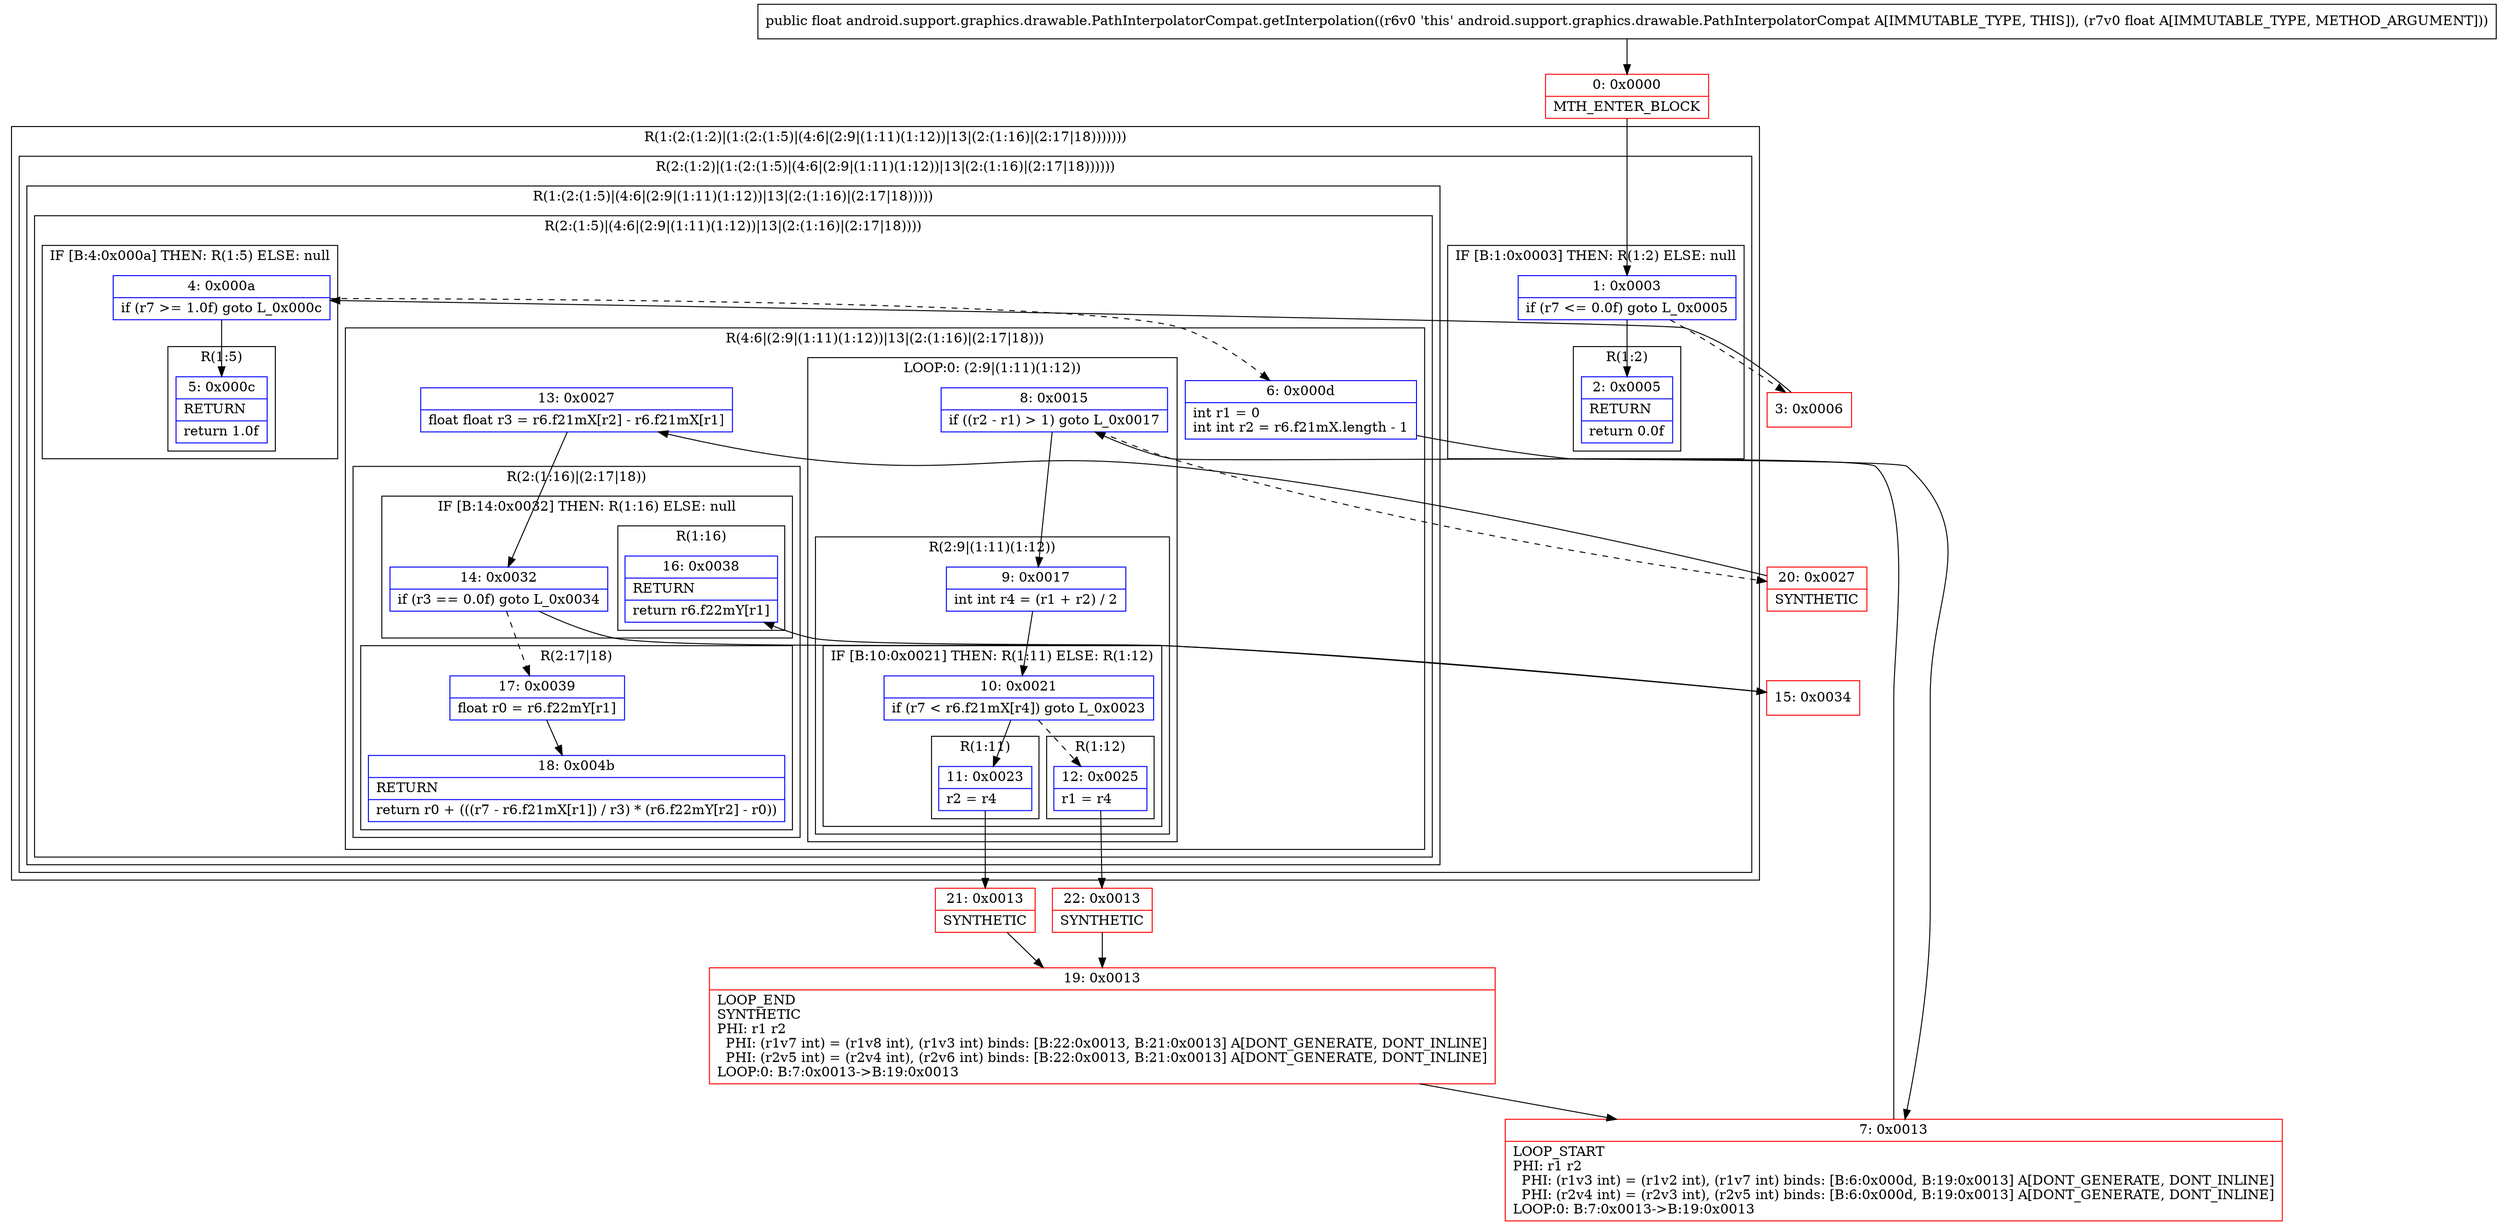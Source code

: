 digraph "CFG forandroid.support.graphics.drawable.PathInterpolatorCompat.getInterpolation(F)F" {
subgraph cluster_Region_1636274741 {
label = "R(1:(2:(1:2)|(1:(2:(1:5)|(4:6|(2:9|(1:11)(1:12))|13|(2:(1:16)|(2:17|18)))))))";
node [shape=record,color=blue];
subgraph cluster_Region_1461577339 {
label = "R(2:(1:2)|(1:(2:(1:5)|(4:6|(2:9|(1:11)(1:12))|13|(2:(1:16)|(2:17|18))))))";
node [shape=record,color=blue];
subgraph cluster_IfRegion_1783778332 {
label = "IF [B:1:0x0003] THEN: R(1:2) ELSE: null";
node [shape=record,color=blue];
Node_1 [shape=record,label="{1\:\ 0x0003|if (r7 \<= 0.0f) goto L_0x0005\l}"];
subgraph cluster_Region_441212040 {
label = "R(1:2)";
node [shape=record,color=blue];
Node_2 [shape=record,label="{2\:\ 0x0005|RETURN\l|return 0.0f\l}"];
}
}
subgraph cluster_Region_1200055246 {
label = "R(1:(2:(1:5)|(4:6|(2:9|(1:11)(1:12))|13|(2:(1:16)|(2:17|18)))))";
node [shape=record,color=blue];
subgraph cluster_Region_2140240763 {
label = "R(2:(1:5)|(4:6|(2:9|(1:11)(1:12))|13|(2:(1:16)|(2:17|18))))";
node [shape=record,color=blue];
subgraph cluster_IfRegion_123464249 {
label = "IF [B:4:0x000a] THEN: R(1:5) ELSE: null";
node [shape=record,color=blue];
Node_4 [shape=record,label="{4\:\ 0x000a|if (r7 \>= 1.0f) goto L_0x000c\l}"];
subgraph cluster_Region_2131447366 {
label = "R(1:5)";
node [shape=record,color=blue];
Node_5 [shape=record,label="{5\:\ 0x000c|RETURN\l|return 1.0f\l}"];
}
}
subgraph cluster_Region_452685578 {
label = "R(4:6|(2:9|(1:11)(1:12))|13|(2:(1:16)|(2:17|18)))";
node [shape=record,color=blue];
Node_6 [shape=record,label="{6\:\ 0x000d|int r1 = 0\lint int r2 = r6.f21mX.length \- 1\l}"];
subgraph cluster_LoopRegion_1277017601 {
label = "LOOP:0: (2:9|(1:11)(1:12))";
node [shape=record,color=blue];
Node_8 [shape=record,label="{8\:\ 0x0015|if ((r2 \- r1) \> 1) goto L_0x0017\l}"];
subgraph cluster_Region_1838554253 {
label = "R(2:9|(1:11)(1:12))";
node [shape=record,color=blue];
Node_9 [shape=record,label="{9\:\ 0x0017|int int r4 = (r1 + r2) \/ 2\l}"];
subgraph cluster_IfRegion_1929938890 {
label = "IF [B:10:0x0021] THEN: R(1:11) ELSE: R(1:12)";
node [shape=record,color=blue];
Node_10 [shape=record,label="{10\:\ 0x0021|if (r7 \< r6.f21mX[r4]) goto L_0x0023\l}"];
subgraph cluster_Region_655547249 {
label = "R(1:11)";
node [shape=record,color=blue];
Node_11 [shape=record,label="{11\:\ 0x0023|r2 = r4\l}"];
}
subgraph cluster_Region_195309701 {
label = "R(1:12)";
node [shape=record,color=blue];
Node_12 [shape=record,label="{12\:\ 0x0025|r1 = r4\l}"];
}
}
}
}
Node_13 [shape=record,label="{13\:\ 0x0027|float float r3 = r6.f21mX[r2] \- r6.f21mX[r1]\l}"];
subgraph cluster_Region_65981306 {
label = "R(2:(1:16)|(2:17|18))";
node [shape=record,color=blue];
subgraph cluster_IfRegion_2059258218 {
label = "IF [B:14:0x0032] THEN: R(1:16) ELSE: null";
node [shape=record,color=blue];
Node_14 [shape=record,label="{14\:\ 0x0032|if (r3 == 0.0f) goto L_0x0034\l}"];
subgraph cluster_Region_752135434 {
label = "R(1:16)";
node [shape=record,color=blue];
Node_16 [shape=record,label="{16\:\ 0x0038|RETURN\l|return r6.f22mY[r1]\l}"];
}
}
subgraph cluster_Region_106856461 {
label = "R(2:17|18)";
node [shape=record,color=blue];
Node_17 [shape=record,label="{17\:\ 0x0039|float r0 = r6.f22mY[r1]\l}"];
Node_18 [shape=record,label="{18\:\ 0x004b|RETURN\l|return r0 + (((r7 \- r6.f21mX[r1]) \/ r3) * (r6.f22mY[r2] \- r0))\l}"];
}
}
}
}
}
}
}
Node_0 [shape=record,color=red,label="{0\:\ 0x0000|MTH_ENTER_BLOCK\l}"];
Node_3 [shape=record,color=red,label="{3\:\ 0x0006}"];
Node_7 [shape=record,color=red,label="{7\:\ 0x0013|LOOP_START\lPHI: r1 r2 \l  PHI: (r1v3 int) = (r1v2 int), (r1v7 int) binds: [B:6:0x000d, B:19:0x0013] A[DONT_GENERATE, DONT_INLINE]\l  PHI: (r2v4 int) = (r2v3 int), (r2v5 int) binds: [B:6:0x000d, B:19:0x0013] A[DONT_GENERATE, DONT_INLINE]\lLOOP:0: B:7:0x0013\-\>B:19:0x0013\l}"];
Node_15 [shape=record,color=red,label="{15\:\ 0x0034}"];
Node_19 [shape=record,color=red,label="{19\:\ 0x0013|LOOP_END\lSYNTHETIC\lPHI: r1 r2 \l  PHI: (r1v7 int) = (r1v8 int), (r1v3 int) binds: [B:22:0x0013, B:21:0x0013] A[DONT_GENERATE, DONT_INLINE]\l  PHI: (r2v5 int) = (r2v4 int), (r2v6 int) binds: [B:22:0x0013, B:21:0x0013] A[DONT_GENERATE, DONT_INLINE]\lLOOP:0: B:7:0x0013\-\>B:19:0x0013\l}"];
Node_20 [shape=record,color=red,label="{20\:\ 0x0027|SYNTHETIC\l}"];
Node_21 [shape=record,color=red,label="{21\:\ 0x0013|SYNTHETIC\l}"];
Node_22 [shape=record,color=red,label="{22\:\ 0x0013|SYNTHETIC\l}"];
MethodNode[shape=record,label="{public float android.support.graphics.drawable.PathInterpolatorCompat.getInterpolation((r6v0 'this' android.support.graphics.drawable.PathInterpolatorCompat A[IMMUTABLE_TYPE, THIS]), (r7v0 float A[IMMUTABLE_TYPE, METHOD_ARGUMENT])) }"];
MethodNode -> Node_0;
Node_1 -> Node_2;
Node_1 -> Node_3[style=dashed];
Node_4 -> Node_5;
Node_4 -> Node_6[style=dashed];
Node_6 -> Node_7;
Node_8 -> Node_9;
Node_8 -> Node_20[style=dashed];
Node_9 -> Node_10;
Node_10 -> Node_11;
Node_10 -> Node_12[style=dashed];
Node_11 -> Node_21;
Node_12 -> Node_22;
Node_13 -> Node_14;
Node_14 -> Node_15;
Node_14 -> Node_17[style=dashed];
Node_17 -> Node_18;
Node_0 -> Node_1;
Node_3 -> Node_4;
Node_7 -> Node_8;
Node_15 -> Node_16;
Node_19 -> Node_7;
Node_20 -> Node_13;
Node_21 -> Node_19;
Node_22 -> Node_19;
}

